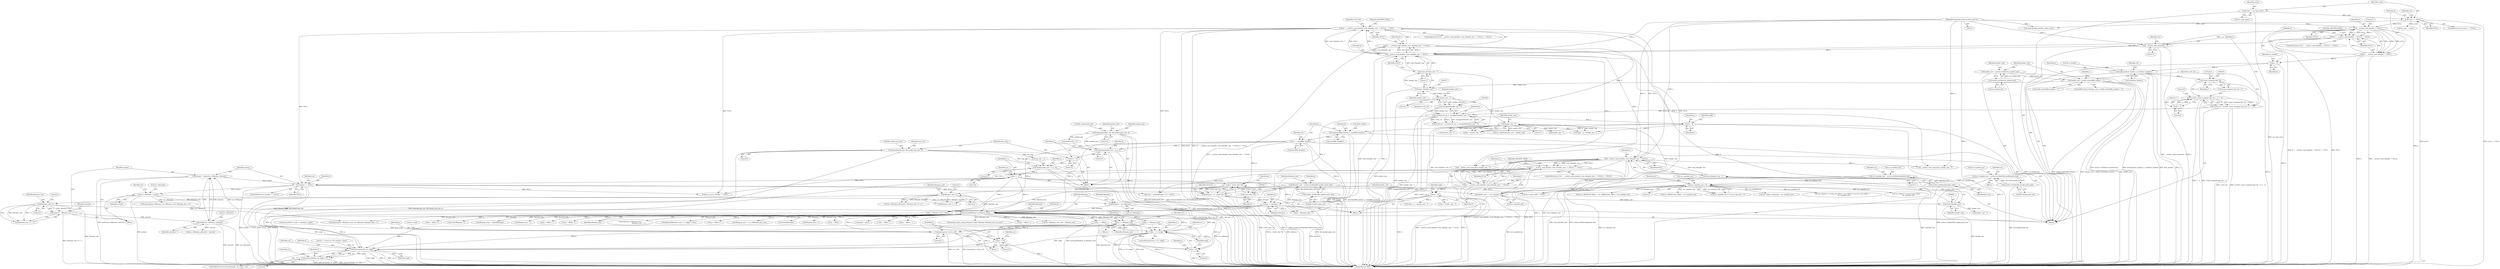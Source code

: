 digraph "0_libarchive_bfcfe6f04ed20db2504db8a254d1f40a1d84eb28_0@pointer" {
"1001075" [label="(Call,p += filename_size)"];
"1000700" [label="(Call,memcpy(filename, p, filename_size))"];
"1000695" [label="(Call,filename = rar->filename)"];
"1000685" [label="(Call,rar->filename = newptr)"];
"1000672" [label="(Call,newptr == NULL)"];
"1000664" [label="(Call,newptr = realloc(rar->filename, newsize))"];
"1000666" [label="(Call,realloc(rar->filename, newsize))"];
"1000657" [label="(Call,newsize = filename_size * 2 + 2)"];
"1000660" [label="(Call,filename_size * 2)"];
"1000650" [label="(Call,filename_size * 2)"];
"1000622" [label="(Call,filename_size = archive_le16dec(file_header.name_size))"];
"1000624" [label="(Call,archive_le16dec(file_header.name_size))"];
"1000366" [label="(Call,(h = __archive_read_ahead(a, (size_t)header_size - 7, NULL)) == NULL)"];
"1000367" [label="(Call,h = __archive_read_ahead(a, (size_t)header_size - 7, NULL))"];
"1000369" [label="(Call,__archive_read_ahead(a, (size_t)header_size - 7, NULL))"];
"1000253" [label="(Call,__archive_read_consume(a, 7))"];
"1000192" [label="(Call,__archive_read_ahead(a, 7, NULL))"];
"1000118" [label="(MethodParameterIn,struct archive_read *a)"];
"1000159" [label="(Call,sconv == NULL)"];
"1000153" [label="(Call,sconv = rar->opt_sconv)"];
"1000371" [label="(Call,(size_t)header_size - 7)"];
"1000372" [label="(Call,(size_t)header_size)"];
"1000223" [label="(Call,header_size < (int64_t)sizeof(file_header) + 7)"];
"1000216" [label="(Call,header_size = archive_le16dec(rar_header.size))"];
"1000218" [label="(Call,archive_le16dec(rar_header.size))"];
"1000189" [label="(Call,(h = __archive_read_ahead(a, 7, NULL)) == NULL)"];
"1000190" [label="(Call,h = __archive_read_ahead(a, 7, NULL))"];
"1000595" [label="(Call,(h = __archive_read_ahead(a, (size_t)header_size - 7, NULL)) == NULL)"];
"1000596" [label="(Call,h = __archive_read_ahead(a, (size_t)header_size - 7, NULL))"];
"1000598" [label="(Call,__archive_read_ahead(a, (size_t)header_size - 7, NULL))"];
"1000600" [label="(Call,(size_t)header_size - 7)"];
"1000601" [label="(Call,(size_t)header_size)"];
"1000589" [label="(Call,header_size += rar->packed_size)"];
"1000549" [label="(Call,rar->packed_size < 0)"];
"1000515" [label="(Call,rar->packed_size = archive_le64dec(&packed_size))"];
"1000519" [label="(Call,archive_le64dec(&packed_size))"];
"1000531" [label="(Call,rar->packed_size = archive_le32dec(file_header.pack_size))"];
"1000535" [label="(Call,archive_le32dec(file_header.pack_size))"];
"1000416" [label="(Call,header_size - 7)"];
"1000387" [label="(Call,header_size - 7)"];
"1000512" [label="(Call,p += 4)"];
"1000506" [label="(Call,memcpy(unp_size + 4, p, 4))"];
"1000500" [label="(Call,memcpy(unp_size, file_header.unp_size, 4))"];
"1000497" [label="(Call,p += 4)"];
"1000491" [label="(Call,memcpy(packed_size + 4, p, 4))"];
"1000485" [label="(Call,memcpy(packed_size, file_header.pack_size, 4))"];
"1000425" [label="(Call,p += sizeof(file_header))"];
"1000419" [label="(Call,memcpy(&file_header, p, sizeof(file_header)))"];
"1000409" [label="(Call,p = h)"];
"1000382" [label="(Call,crc32(crc32_val, h, (unsigned)(header_size - 7)))"];
"1000241" [label="(Call,crc32_val = crc32(0, (const unsigned char *)p + 2, 7 - 2))"];
"1000243" [label="(Call,crc32(0, (const unsigned char *)p + 2, 7 - 2))"];
"1000246" [label="(Call,(const unsigned char *)p)"];
"1000202" [label="(Call,memcpy(&rar_header, p, sizeof(rar_header)))"];
"1000199" [label="(Call,p = h)"];
"1000250" [label="(Call,7 - 2)"];
"1000385" [label="(Call,(unsigned)(header_size - 7))"];
"1000619" [label="(Call,p += distance)"];
"1000582" [label="(Call,distance = p - (const char *)h)"];
"1000584" [label="(Call,p - (const char *)h)"];
"1000586" [label="(Call,(const char *)h)"];
"1000609" [label="(Call,p = h)"];
"1001359" [label="(Call,p + 8 > endp)"];
"1001392" [label="(Call,read_exttime(p, rar, endp))"];
"1001391" [label="(Call,read_exttime(p, rar, endp) < 0)"];
"1001360" [label="(Call,p + 8)"];
"1001374" [label="(Call,memcpy(rar->salt, p, 8))"];
"1001380" [label="(Call,p += 8)"];
"1000519" [label="(Call,archive_le64dec(&packed_size))"];
"1000953" [label="(Call,rar->sconv_utf16be == NULL)"];
"1000666" [label="(Call,realloc(rar->filename, newsize))"];
"1000498" [label="(Identifier,p)"];
"1000195" [label="(Identifier,NULL)"];
"1000600" [label="(Call,(size_t)header_size - 7)"];
"1000204" [label="(Identifier,rar_header)"];
"1000622" [label="(Call,filename_size = archive_le16dec(file_header.name_size))"];
"1000414" [label="(Call,p + header_size - 7)"];
"1000431" [label="(Identifier,rar)"];
"1001379" [label="(Literal,8)"];
"1000706" [label="(Identifier,filename)"];
"1001381" [label="(Identifier,p)"];
"1000583" [label="(Identifier,distance)"];
"1001059" [label="(Block,)"];
"1000775" [label="(Call,p + offset++)"];
"1001090" [label="(Call,memcmp(rar->filename, rar->filename_save, filename_size + 1))"];
"1000225" [label="(Call,(int64_t)sizeof(file_header) + 7)"];
"1000382" [label="(Call,crc32(crc32_val, h, (unsigned)(header_size - 7)))"];
"1001103" [label="(Call,header_size - 7)"];
"1000649" [label="(Call,filename_size * 2 + 2)"];
"1000604" [label="(Literal,7)"];
"1001067" [label="(Call,strchr(filename, '\\'))"];
"1000717" [label="(Call,filename_size != strlen(filename))"];
"1001391" [label="(Call,read_exttime(p, rar, endp) < 0)"];
"1001408" [label="(Identifier,a)"];
"1000659" [label="(Call,filename_size * 2 + 2)"];
"1000653" [label="(Literal,2)"];
"1000251" [label="(Literal,7)"];
"1001266" [label="(Call,filename_size + 1)"];
"1000665" [label="(Identifier,newptr)"];
"1000196" [label="(Identifier,NULL)"];
"1000248" [label="(Identifier,p)"];
"1000585" [label="(Identifier,p)"];
"1000242" [label="(Identifier,crc32_val)"];
"1000194" [label="(Literal,7)"];
"1000219" [label="(Call,rar_header.size)"];
"1001055" [label="(Call,p += filename_size)"];
"1000198" [label="(Identifier,ARCHIVE_FATAL)"];
"1000580" [label="(Block,)"];
"1000423" [label="(Call,sizeof(file_header))"];
"1000624" [label="(Call,archive_le16dec(file_header.name_size))"];
"1000260" [label="(Identifier,rar)"];
"1000603" [label="(Identifier,header_size)"];
"1000524" [label="(Identifier,rar)"];
"1000419" [label="(Call,memcpy(&file_header, p, sizeof(file_header)))"];
"1000823" [label="(Call,p + offset++)"];
"1000417" [label="(Identifier,header_size)"];
"1000388" [label="(Identifier,header_size)"];
"1000835" [label="(Call,p + offset + 1)"];
"1000689" [label="(Identifier,newptr)"];
"1000490" [label="(Literal,4)"];
"1000253" [label="(Call,__archive_read_consume(a, 7))"];
"1000188" [label="(ControlStructure,if ((h = __archive_read_ahead(a, 7, NULL)) == NULL))"];
"1000485" [label="(Call,memcpy(packed_size, file_header.pack_size, 4))"];
"1001075" [label="(Call,p += filename_size)"];
"1001007" [label="(Call,p += offset)"];
"1000654" [label="(Block,)"];
"1000596" [label="(Call,h = __archive_read_ahead(a, (size_t)header_size - 7, NULL))"];
"1000384" [label="(Identifier,h)"];
"1001674" [label="(Call,archive_entry_copy_pathname_l(entry, filename, filename_size, fn_sconv))"];
"1000377" [label="(Identifier,NULL)"];
"1000749" [label="(Call,p + offset++)"];
"1000154" [label="(Identifier,sconv)"];
"1000224" [label="(Identifier,header_size)"];
"1000700" [label="(Call,memcpy(filename, p, filename_size))"];
"1000368" [label="(Identifier,h)"];
"1000692" [label="(Identifier,rar)"];
"1000387" [label="(Call,header_size - 7)"];
"1000549" [label="(Call,rar->packed_size < 0)"];
"1000427" [label="(Call,sizeof(file_header))"];
"1001360" [label="(Call,p + 8)"];
"1001279" [label="(Call,rar->filename_save_size = filename_size)"];
"1000367" [label="(Call,h = __archive_read_ahead(a, (size_t)header_size - 7, NULL))"];
"1000595" [label="(Call,(h = __archive_read_ahead(a, (size_t)header_size - 7, NULL)) == NULL)"];
"1000530" [label="(Block,)"];
"1000594" [label="(ControlStructure,if ((h = __archive_read_ahead(a, (size_t)header_size - 7, NULL)) == NULL))"];
"1000243" [label="(Call,crc32(0, (const unsigned char *)p + 2, 7 - 2))"];
"1001081" [label="(Identifier,rar)"];
"1000222" [label="(ControlStructure,if (header_size < (int64_t)sizeof(file_header) + 7))"];
"1000121" [label="(Block,)"];
"1000651" [label="(Identifier,filename_size)"];
"1000193" [label="(Identifier,a)"];
"1000492" [label="(Call,packed_size + 4)"];
"1000687" [label="(Identifier,rar)"];
"1000616" [label="(Call,header_size - 7)"];
"1001396" [label="(Literal,0)"];
"1000588" [label="(Identifier,h)"];
"1001401" [label="(Identifier,a)"];
"1001754" [label="(MethodReturn,RET)"];
"1000502" [label="(Call,file_header.unp_size)"];
"1001076" [label="(Identifier,p)"];
"1000520" [label="(Call,&packed_size)"];
"1000584" [label="(Call,p - (const char *)h)"];
"1000496" [label="(Literal,4)"];
"1000486" [label="(Identifier,packed_size)"];
"1000216" [label="(Call,header_size = archive_le16dec(rar_header.size))"];
"1000508" [label="(Identifier,unp_size)"];
"1000664" [label="(Call,newptr = realloc(rar->filename, newsize))"];
"1000516" [label="(Call,rar->packed_size)"];
"1000690" [label="(Call,rar->filename_allocated = newsize)"];
"1000372" [label="(Call,(size_t)header_size)"];
"1000510" [label="(Identifier,p)"];
"1001363" [label="(Identifier,endp)"];
"1001394" [label="(Identifier,rar)"];
"1001382" [label="(Literal,8)"];
"1001386" [label="(Identifier,rar)"];
"1000623" [label="(Identifier,filename_size)"];
"1000536" [label="(Call,file_header.pack_size)"];
"1001375" [label="(Call,rar->salt)"];
"1000512" [label="(Call,p += 4)"];
"1000805" [label="(Call,p + offset++)"];
"1000673" [label="(Identifier,newptr)"];
"1001393" [label="(Identifier,p)"];
"1000702" [label="(Identifier,p)"];
"1000375" [label="(Literal,7)"];
"1001368" [label="(Identifier,a)"];
"1001433" [label="(Call,rar->dbo[0].start_offset + rar->packed_size)"];
"1000532" [label="(Call,rar->packed_size)"];
"1000161" [label="(Identifier,NULL)"];
"1000304" [label="(Call,memset(&rar->salt, 0, sizeof(rar->salt)))"];
"1000619" [label="(Call,p += distance)"];
"1001376" [label="(Identifier,rar)"];
"1001064" [label="(Call,(strp = strchr(filename, '\\')) != NULL)"];
"1000548" [label="(Call,rar->packed_size < 0 || rar->unp_size < 0)"];
"1000652" [label="(Literal,2)"];
"1000531" [label="(Call,rar->packed_size = archive_le32dec(file_header.pack_size))"];
"1001362" [label="(Literal,8)"];
"1000606" [label="(Identifier,NULL)"];
"1000370" [label="(Identifier,a)"];
"1000514" [label="(Literal,4)"];
"1000620" [label="(Identifier,p)"];
"1000374" [label="(Identifier,header_size)"];
"1000155" [label="(Call,rar->opt_sconv)"];
"1000250" [label="(Call,7 - 2)"];
"1000203" [label="(Call,&rar_header)"];
"1001269" [label="(Call,memcpy(rar->filename_save, rar->filename, filename_size + 1))"];
"1000484" [label="(Block,)"];
"1000613" [label="(Identifier,endp)"];
"1000191" [label="(Identifier,h)"];
"1000861" [label="(Call,p + offset++)"];
"1001361" [label="(Identifier,p)"];
"1000612" [label="(Call,endp = p + header_size - 7)"];
"1000685" [label="(Call,rar->filename = newptr)"];
"1000695" [label="(Call,filename = rar->filename)"];
"1000192" [label="(Call,__archive_read_ahead(a, 7, NULL))"];
"1000608" [label="(Identifier,ARCHIVE_FATAL)"];
"1000511" [label="(Literal,4)"];
"1000614" [label="(Call,p + header_size - 7)"];
"1000383" [label="(Identifier,crc32_val)"];
"1000650" [label="(Call,filename_size * 2)"];
"1000513" [label="(Identifier,p)"];
"1000206" [label="(Call,sizeof(rar_header))"];
"1000597" [label="(Identifier,h)"];
"1001312" [label="(Call,rar->dbo[0].header_size = header_size)"];
"1001395" [label="(Identifier,endp)"];
"1000153" [label="(Call,sconv = rar->opt_sconv)"];
"1001013" [label="(Call,rar->sconv_utf8 == NULL)"];
"1001357" [label="(Block,)"];
"1000611" [label="(Identifier,h)"];
"1000663" [label="(Literal,2)"];
"1000703" [label="(Identifier,filename_size)"];
"1000701" [label="(Identifier,filename)"];
"1000661" [label="(Identifier,filename_size)"];
"1001262" [label="(Call,realloc(rar->filename_save,\n                                       filename_size + 1))"];
"1000667" [label="(Call,rar->filename)"];
"1000418" [label="(Literal,7)"];
"1000569" [label="(Call,rar->bytes_remaining = rar->packed_size)"];
"1000411" [label="(Identifier,h)"];
"1000158" [label="(ControlStructure,if (sconv == NULL))"];
"1001358" [label="(ControlStructure,if (p + 8 > endp))"];
"1001101" [label="(Call,__archive_read_consume(a, header_size - 7))"];
"1000218" [label="(Call,archive_le16dec(rar_header.size))"];
"1000914" [label="(Call,filename[filename_size++] = p[cp] + extra)"];
"1000380" [label="(Call,crc32_val = crc32(crc32_val, h, (unsigned)(header_size - 7)))"];
"1000672" [label="(Call,newptr == NULL)"];
"1000582" [label="(Call,distance = p - (const char *)h)"];
"1000365" [label="(ControlStructure,if ((h = __archive_read_ahead(a, (size_t)header_size - 7, NULL)) == NULL))"];
"1000245" [label="(Call,(const unsigned char *)p + 2)"];
"1001392" [label="(Call,read_exttime(p, rar, endp))"];
"1000645" [label="(Call,rar->filename_allocated < filename_size * 2 + 2)"];
"1000686" [label="(Call,rar->filename)"];
"1000629" [label="(Call,p + filename_size > endp)"];
"1000371" [label="(Call,(size_t)header_size - 7)"];
"1000235" [label="(Identifier,a)"];
"1000507" [label="(Call,unp_size + 4)"];
"1001409" [label="(Call,header_size - 7)"];
"1000118" [label="(MethodParameterIn,struct archive_read *a)"];
"1000420" [label="(Call,&file_header)"];
"1000873" [label="(Call,p + offset++)"];
"1000376" [label="(Identifier,NULL)"];
"1001374" [label="(Call,memcpy(rar->salt, p, 8))"];
"1000200" [label="(Identifier,p)"];
"1001216" [label="(Call,rar->dbo[rar->cursor].end_offset = rar->dbo[rar->cursor].start_offset +\n        rar->packed_size)"];
"1000662" [label="(Literal,2)"];
"1000630" [label="(Call,p + filename_size)"];
"1000369" [label="(Call,__archive_read_ahead(a, (size_t)header_size - 7, NULL))"];
"1000249" [label="(Literal,2)"];
"1000144" [label="(Call,rar = (struct rar *)(a->format->data))"];
"1000410" [label="(Identifier,p)"];
"1000244" [label="(Literal,0)"];
"1000426" [label="(Identifier,p)"];
"1001084" [label="(Call,filename_size == rar->filename_save_size)"];
"1001226" [label="(Call,rar->dbo[rar->cursor].start_offset +\n        rar->packed_size)"];
"1000487" [label="(Call,file_header.pack_size)"];
"1000166" [label="(Identifier,rar)"];
"1000500" [label="(Call,memcpy(unp_size, file_header.unp_size, 4))"];
"1000625" [label="(Call,file_header.name_size)"];
"1000601" [label="(Call,(size_t)header_size)"];
"1000631" [label="(Identifier,p)"];
"1000505" [label="(Literal,4)"];
"1000409" [label="(Call,p = h)"];
"1000389" [label="(Literal,7)"];
"1000246" [label="(Call,(const unsigned char *)p)"];
"1000190" [label="(Call,h = __archive_read_ahead(a, 7, NULL))"];
"1000416" [label="(Call,header_size - 7)"];
"1001425" [label="(Call,rar->dbo[0].end_offset = rar->dbo[0].start_offset + rar->packed_size)"];
"1001407" [label="(Call,__archive_read_consume(a, header_size - 7))"];
"1000379" [label="(Identifier,ARCHIVE_FATAL)"];
"1001378" [label="(Identifier,p)"];
"1000160" [label="(Identifier,sconv)"];
"1000425" [label="(Call,p += sizeof(file_header))"];
"1000241" [label="(Call,crc32_val = crc32(0, (const unsigned char *)p + 2, 7 - 2))"];
"1000223" [label="(Call,header_size < (int64_t)sizeof(file_header) + 7)"];
"1001077" [label="(Identifier,filename_size)"];
"1000719" [label="(Call,strlen(filename))"];
"1000381" [label="(Identifier,crc32_val)"];
"1000590" [label="(Identifier,header_size)"];
"1000413" [label="(Identifier,endp)"];
"1000674" [label="(Identifier,NULL)"];
"1000556" [label="(Identifier,rar)"];
"1000541" [label="(Identifier,rar)"];
"1000670" [label="(Identifier,newsize)"];
"1000517" [label="(Identifier,rar)"];
"1001276" [label="(Call,filename_size + 1)"];
"1000846" [label="(Call,p + offset)"];
"1000610" [label="(Identifier,p)"];
"1000495" [label="(Identifier,p)"];
"1000589" [label="(Call,header_size += rar->packed_size)"];
"1000255" [label="(Literal,7)"];
"1001359" [label="(Call,p + 8 > endp)"];
"1000671" [label="(ControlStructure,if (newptr == NULL))"];
"1000535" [label="(Call,archive_le32dec(file_header.pack_size))"];
"1000506" [label="(Call,memcpy(unp_size + 4, p, 4))"];
"1000201" [label="(Identifier,h)"];
"1000657" [label="(Call,newsize = filename_size * 2 + 2)"];
"1000553" [label="(Literal,0)"];
"1000412" [label="(Call,endp = p + header_size - 7)"];
"1000515" [label="(Call,rar->packed_size = archive_le64dec(&packed_size))"];
"1000202" [label="(Call,memcpy(&rar_header, p, sizeof(rar_header)))"];
"1000550" [label="(Call,rar->packed_size)"];
"1000919" [label="(Call,p[cp] + extra)"];
"1000598" [label="(Call,__archive_read_ahead(a, (size_t)header_size - 7, NULL))"];
"1000199" [label="(Call,p = h)"];
"1000491" [label="(Call,memcpy(packed_size + 4, p, 4))"];
"1000205" [label="(Identifier,p)"];
"1000605" [label="(Identifier,NULL)"];
"1000696" [label="(Identifier,filename)"];
"1000658" [label="(Identifier,newsize)"];
"1001380" [label="(Call,p += 8)"];
"1000609" [label="(Call,p = h)"];
"1000586" [label="(Call,(const char *)h)"];
"1000493" [label="(Identifier,packed_size)"];
"1001727" [label="(Call,read_symlink_stored(a, entry, sconv))"];
"1000660" [label="(Call,filename_size * 2)"];
"1000679" [label="(Identifier,a)"];
"1000210" [label="(Identifier,rar)"];
"1000599" [label="(Identifier,a)"];
"1000591" [label="(Call,rar->packed_size)"];
"1000501" [label="(Identifier,unp_size)"];
"1000497" [label="(Call,p += 4)"];
"1000159" [label="(Call,sconv == NULL)"];
"1000217" [label="(Identifier,header_size)"];
"1000252" [label="(Literal,2)"];
"1000366" [label="(Call,(h = __archive_read_ahead(a, (size_t)header_size - 7, NULL)) == NULL)"];
"1000254" [label="(Identifier,a)"];
"1001060" [label="(Call,fn_sconv = sconv)"];
"1000621" [label="(Identifier,distance)"];
"1000189" [label="(Call,(h = __archive_read_ahead(a, 7, NULL)) == NULL)"];
"1000385" [label="(Call,(unsigned)(header_size - 7))"];
"1000697" [label="(Call,rar->filename)"];
"1001390" [label="(ControlStructure,if (read_exttime(p, rar, endp) < 0))"];
"1000499" [label="(Literal,4)"];
"1000422" [label="(Identifier,p)"];
"1001075" -> "1001059"  [label="AST: "];
"1001075" -> "1001077"  [label="CFG: "];
"1001076" -> "1001075"  [label="AST: "];
"1001077" -> "1001075"  [label="AST: "];
"1001081" -> "1001075"  [label="CFG: "];
"1001075" -> "1001754"  [label="DDG: filename_size"];
"1001075" -> "1001754"  [label="DDG: p"];
"1000700" -> "1001075"  [label="DDG: filename_size"];
"1000700" -> "1001075"  [label="DDG: p"];
"1001075" -> "1001359"  [label="DDG: p"];
"1001075" -> "1001360"  [label="DDG: p"];
"1001075" -> "1001374"  [label="DDG: p"];
"1001075" -> "1001392"  [label="DDG: p"];
"1000700" -> "1000121"  [label="AST: "];
"1000700" -> "1000703"  [label="CFG: "];
"1000701" -> "1000700"  [label="AST: "];
"1000702" -> "1000700"  [label="AST: "];
"1000703" -> "1000700"  [label="AST: "];
"1000706" -> "1000700"  [label="CFG: "];
"1000700" -> "1001754"  [label="DDG: memcpy(filename, p, filename_size)"];
"1000700" -> "1001754"  [label="DDG: p"];
"1000695" -> "1000700"  [label="DDG: filename"];
"1000512" -> "1000700"  [label="DDG: p"];
"1000425" -> "1000700"  [label="DDG: p"];
"1000619" -> "1000700"  [label="DDG: p"];
"1000650" -> "1000700"  [label="DDG: filename_size"];
"1000660" -> "1000700"  [label="DDG: filename_size"];
"1000700" -> "1000717"  [label="DDG: filename_size"];
"1000700" -> "1000719"  [label="DDG: filename"];
"1000700" -> "1000749"  [label="DDG: p"];
"1000700" -> "1000775"  [label="DDG: p"];
"1000700" -> "1000805"  [label="DDG: p"];
"1000700" -> "1000823"  [label="DDG: p"];
"1000700" -> "1000835"  [label="DDG: p"];
"1000700" -> "1000846"  [label="DDG: p"];
"1000700" -> "1000861"  [label="DDG: p"];
"1000700" -> "1000873"  [label="DDG: p"];
"1000700" -> "1000914"  [label="DDG: p"];
"1000700" -> "1000919"  [label="DDG: p"];
"1000700" -> "1001007"  [label="DDG: p"];
"1000700" -> "1001055"  [label="DDG: p"];
"1000700" -> "1001067"  [label="DDG: filename"];
"1000700" -> "1001084"  [label="DDG: filename_size"];
"1000700" -> "1001262"  [label="DDG: filename_size"];
"1000700" -> "1001266"  [label="DDG: filename_size"];
"1000700" -> "1001269"  [label="DDG: filename_size"];
"1000700" -> "1001276"  [label="DDG: filename_size"];
"1000700" -> "1001279"  [label="DDG: filename_size"];
"1000700" -> "1001359"  [label="DDG: p"];
"1000700" -> "1001360"  [label="DDG: p"];
"1000700" -> "1001374"  [label="DDG: p"];
"1000700" -> "1001380"  [label="DDG: p"];
"1000700" -> "1001392"  [label="DDG: p"];
"1000700" -> "1001674"  [label="DDG: filename_size"];
"1000695" -> "1000121"  [label="AST: "];
"1000695" -> "1000697"  [label="CFG: "];
"1000696" -> "1000695"  [label="AST: "];
"1000697" -> "1000695"  [label="AST: "];
"1000701" -> "1000695"  [label="CFG: "];
"1000695" -> "1001754"  [label="DDG: rar->filename"];
"1000685" -> "1000695"  [label="DDG: rar->filename"];
"1000685" -> "1000654"  [label="AST: "];
"1000685" -> "1000689"  [label="CFG: "];
"1000686" -> "1000685"  [label="AST: "];
"1000689" -> "1000685"  [label="AST: "];
"1000692" -> "1000685"  [label="CFG: "];
"1000685" -> "1001754"  [label="DDG: newptr"];
"1000672" -> "1000685"  [label="DDG: newptr"];
"1000685" -> "1001090"  [label="DDG: rar->filename"];
"1000685" -> "1001269"  [label="DDG: rar->filename"];
"1000672" -> "1000671"  [label="AST: "];
"1000672" -> "1000674"  [label="CFG: "];
"1000673" -> "1000672"  [label="AST: "];
"1000674" -> "1000672"  [label="AST: "];
"1000679" -> "1000672"  [label="CFG: "];
"1000687" -> "1000672"  [label="CFG: "];
"1000672" -> "1001754"  [label="DDG: newptr == NULL"];
"1000672" -> "1001754"  [label="DDG: NULL"];
"1000672" -> "1001754"  [label="DDG: newptr"];
"1000664" -> "1000672"  [label="DDG: newptr"];
"1000366" -> "1000672"  [label="DDG: NULL"];
"1000595" -> "1000672"  [label="DDG: NULL"];
"1000672" -> "1000953"  [label="DDG: NULL"];
"1000672" -> "1001013"  [label="DDG: NULL"];
"1000672" -> "1001064"  [label="DDG: NULL"];
"1000664" -> "1000654"  [label="AST: "];
"1000664" -> "1000666"  [label="CFG: "];
"1000665" -> "1000664"  [label="AST: "];
"1000666" -> "1000664"  [label="AST: "];
"1000673" -> "1000664"  [label="CFG: "];
"1000664" -> "1001754"  [label="DDG: realloc(rar->filename, newsize)"];
"1000666" -> "1000664"  [label="DDG: rar->filename"];
"1000666" -> "1000664"  [label="DDG: newsize"];
"1000666" -> "1000670"  [label="CFG: "];
"1000667" -> "1000666"  [label="AST: "];
"1000670" -> "1000666"  [label="AST: "];
"1000666" -> "1001754"  [label="DDG: newsize"];
"1000666" -> "1001754"  [label="DDG: rar->filename"];
"1000657" -> "1000666"  [label="DDG: newsize"];
"1000666" -> "1000690"  [label="DDG: newsize"];
"1000657" -> "1000654"  [label="AST: "];
"1000657" -> "1000659"  [label="CFG: "];
"1000658" -> "1000657"  [label="AST: "];
"1000659" -> "1000657"  [label="AST: "];
"1000665" -> "1000657"  [label="CFG: "];
"1000657" -> "1001754"  [label="DDG: filename_size * 2 + 2"];
"1000660" -> "1000657"  [label="DDG: filename_size"];
"1000660" -> "1000657"  [label="DDG: 2"];
"1000660" -> "1000659"  [label="AST: "];
"1000660" -> "1000662"  [label="CFG: "];
"1000661" -> "1000660"  [label="AST: "];
"1000662" -> "1000660"  [label="AST: "];
"1000663" -> "1000660"  [label="CFG: "];
"1000660" -> "1001754"  [label="DDG: filename_size"];
"1000660" -> "1000659"  [label="DDG: filename_size"];
"1000660" -> "1000659"  [label="DDG: 2"];
"1000650" -> "1000660"  [label="DDG: filename_size"];
"1000650" -> "1000649"  [label="AST: "];
"1000650" -> "1000652"  [label="CFG: "];
"1000651" -> "1000650"  [label="AST: "];
"1000652" -> "1000650"  [label="AST: "];
"1000653" -> "1000650"  [label="CFG: "];
"1000650" -> "1000645"  [label="DDG: filename_size"];
"1000650" -> "1000645"  [label="DDG: 2"];
"1000650" -> "1000649"  [label="DDG: filename_size"];
"1000650" -> "1000649"  [label="DDG: 2"];
"1000622" -> "1000650"  [label="DDG: filename_size"];
"1000622" -> "1000121"  [label="AST: "];
"1000622" -> "1000624"  [label="CFG: "];
"1000623" -> "1000622"  [label="AST: "];
"1000624" -> "1000622"  [label="AST: "];
"1000631" -> "1000622"  [label="CFG: "];
"1000622" -> "1001754"  [label="DDG: archive_le16dec(file_header.name_size)"];
"1000624" -> "1000622"  [label="DDG: file_header.name_size"];
"1000622" -> "1000629"  [label="DDG: filename_size"];
"1000622" -> "1000630"  [label="DDG: filename_size"];
"1000624" -> "1000625"  [label="CFG: "];
"1000625" -> "1000624"  [label="AST: "];
"1000624" -> "1001754"  [label="DDG: file_header.name_size"];
"1000366" -> "1000365"  [label="AST: "];
"1000366" -> "1000377"  [label="CFG: "];
"1000367" -> "1000366"  [label="AST: "];
"1000377" -> "1000366"  [label="AST: "];
"1000379" -> "1000366"  [label="CFG: "];
"1000381" -> "1000366"  [label="CFG: "];
"1000366" -> "1001754"  [label="DDG: NULL"];
"1000366" -> "1001754"  [label="DDG: (h = __archive_read_ahead(a, (size_t)header_size - 7, NULL)) == NULL"];
"1000367" -> "1000366"  [label="DDG: h"];
"1000369" -> "1000366"  [label="DDG: a"];
"1000369" -> "1000366"  [label="DDG: (size_t)header_size - 7"];
"1000369" -> "1000366"  [label="DDG: NULL"];
"1000366" -> "1000598"  [label="DDG: NULL"];
"1000366" -> "1000953"  [label="DDG: NULL"];
"1000366" -> "1001013"  [label="DDG: NULL"];
"1000366" -> "1001064"  [label="DDG: NULL"];
"1000367" -> "1000369"  [label="CFG: "];
"1000368" -> "1000367"  [label="AST: "];
"1000369" -> "1000367"  [label="AST: "];
"1000377" -> "1000367"  [label="CFG: "];
"1000367" -> "1001754"  [label="DDG: __archive_read_ahead(a, (size_t)header_size - 7, NULL)"];
"1000367" -> "1001754"  [label="DDG: h"];
"1000369" -> "1000367"  [label="DDG: a"];
"1000369" -> "1000367"  [label="DDG: (size_t)header_size - 7"];
"1000369" -> "1000367"  [label="DDG: NULL"];
"1000367" -> "1000382"  [label="DDG: h"];
"1000369" -> "1000376"  [label="CFG: "];
"1000370" -> "1000369"  [label="AST: "];
"1000371" -> "1000369"  [label="AST: "];
"1000376" -> "1000369"  [label="AST: "];
"1000369" -> "1001754"  [label="DDG: a"];
"1000369" -> "1001754"  [label="DDG: (size_t)header_size - 7"];
"1000253" -> "1000369"  [label="DDG: a"];
"1000118" -> "1000369"  [label="DDG: a"];
"1000371" -> "1000369"  [label="DDG: (size_t)header_size"];
"1000371" -> "1000369"  [label="DDG: 7"];
"1000189" -> "1000369"  [label="DDG: NULL"];
"1000369" -> "1000598"  [label="DDG: a"];
"1000369" -> "1001101"  [label="DDG: a"];
"1000369" -> "1001407"  [label="DDG: a"];
"1000253" -> "1000121"  [label="AST: "];
"1000253" -> "1000255"  [label="CFG: "];
"1000254" -> "1000253"  [label="AST: "];
"1000255" -> "1000253"  [label="AST: "];
"1000260" -> "1000253"  [label="CFG: "];
"1000253" -> "1001754"  [label="DDG: __archive_read_consume(a, 7)"];
"1000253" -> "1001754"  [label="DDG: a"];
"1000192" -> "1000253"  [label="DDG: a"];
"1000118" -> "1000253"  [label="DDG: a"];
"1000192" -> "1000190"  [label="AST: "];
"1000192" -> "1000195"  [label="CFG: "];
"1000193" -> "1000192"  [label="AST: "];
"1000194" -> "1000192"  [label="AST: "];
"1000195" -> "1000192"  [label="AST: "];
"1000190" -> "1000192"  [label="CFG: "];
"1000192" -> "1001754"  [label="DDG: a"];
"1000192" -> "1000189"  [label="DDG: a"];
"1000192" -> "1000189"  [label="DDG: 7"];
"1000192" -> "1000189"  [label="DDG: NULL"];
"1000192" -> "1000190"  [label="DDG: a"];
"1000192" -> "1000190"  [label="DDG: 7"];
"1000192" -> "1000190"  [label="DDG: NULL"];
"1000118" -> "1000192"  [label="DDG: a"];
"1000159" -> "1000192"  [label="DDG: NULL"];
"1000118" -> "1000117"  [label="AST: "];
"1000118" -> "1001754"  [label="DDG: a"];
"1000118" -> "1000598"  [label="DDG: a"];
"1000118" -> "1001101"  [label="DDG: a"];
"1000118" -> "1001407"  [label="DDG: a"];
"1000118" -> "1001727"  [label="DDG: a"];
"1000159" -> "1000158"  [label="AST: "];
"1000159" -> "1000161"  [label="CFG: "];
"1000160" -> "1000159"  [label="AST: "];
"1000161" -> "1000159"  [label="AST: "];
"1000166" -> "1000159"  [label="CFG: "];
"1000191" -> "1000159"  [label="CFG: "];
"1000159" -> "1001754"  [label="DDG: sconv == NULL"];
"1000159" -> "1001754"  [label="DDG: sconv"];
"1000153" -> "1000159"  [label="DDG: sconv"];
"1000159" -> "1001060"  [label="DDG: sconv"];
"1000159" -> "1001727"  [label="DDG: sconv"];
"1000153" -> "1000121"  [label="AST: "];
"1000153" -> "1000155"  [label="CFG: "];
"1000154" -> "1000153"  [label="AST: "];
"1000155" -> "1000153"  [label="AST: "];
"1000160" -> "1000153"  [label="CFG: "];
"1000153" -> "1001754"  [label="DDG: rar->opt_sconv"];
"1000371" -> "1000375"  [label="CFG: "];
"1000372" -> "1000371"  [label="AST: "];
"1000375" -> "1000371"  [label="AST: "];
"1000376" -> "1000371"  [label="CFG: "];
"1000371" -> "1001754"  [label="DDG: (size_t)header_size"];
"1000372" -> "1000371"  [label="DDG: header_size"];
"1000372" -> "1000374"  [label="CFG: "];
"1000373" -> "1000372"  [label="AST: "];
"1000374" -> "1000372"  [label="AST: "];
"1000375" -> "1000372"  [label="CFG: "];
"1000372" -> "1001754"  [label="DDG: header_size"];
"1000223" -> "1000372"  [label="DDG: header_size"];
"1000372" -> "1000387"  [label="DDG: header_size"];
"1000223" -> "1000222"  [label="AST: "];
"1000223" -> "1000225"  [label="CFG: "];
"1000224" -> "1000223"  [label="AST: "];
"1000225" -> "1000223"  [label="AST: "];
"1000235" -> "1000223"  [label="CFG: "];
"1000242" -> "1000223"  [label="CFG: "];
"1000223" -> "1001754"  [label="DDG: (int64_t)sizeof(file_header) + 7"];
"1000223" -> "1001754"  [label="DDG: header_size < (int64_t)sizeof(file_header) + 7"];
"1000223" -> "1001754"  [label="DDG: header_size"];
"1000216" -> "1000223"  [label="DDG: header_size"];
"1000216" -> "1000121"  [label="AST: "];
"1000216" -> "1000218"  [label="CFG: "];
"1000217" -> "1000216"  [label="AST: "];
"1000218" -> "1000216"  [label="AST: "];
"1000224" -> "1000216"  [label="CFG: "];
"1000216" -> "1001754"  [label="DDG: archive_le16dec(rar_header.size)"];
"1000218" -> "1000216"  [label="DDG: rar_header.size"];
"1000218" -> "1000219"  [label="CFG: "];
"1000219" -> "1000218"  [label="AST: "];
"1000218" -> "1001754"  [label="DDG: rar_header.size"];
"1000189" -> "1000188"  [label="AST: "];
"1000189" -> "1000196"  [label="CFG: "];
"1000190" -> "1000189"  [label="AST: "];
"1000196" -> "1000189"  [label="AST: "];
"1000198" -> "1000189"  [label="CFG: "];
"1000200" -> "1000189"  [label="CFG: "];
"1000189" -> "1001754"  [label="DDG: (h = __archive_read_ahead(a, 7, NULL)) == NULL"];
"1000189" -> "1001754"  [label="DDG: NULL"];
"1000190" -> "1000189"  [label="DDG: h"];
"1000191" -> "1000190"  [label="AST: "];
"1000196" -> "1000190"  [label="CFG: "];
"1000190" -> "1001754"  [label="DDG: h"];
"1000190" -> "1001754"  [label="DDG: __archive_read_ahead(a, 7, NULL)"];
"1000190" -> "1000199"  [label="DDG: h"];
"1000595" -> "1000594"  [label="AST: "];
"1000595" -> "1000606"  [label="CFG: "];
"1000596" -> "1000595"  [label="AST: "];
"1000606" -> "1000595"  [label="AST: "];
"1000608" -> "1000595"  [label="CFG: "];
"1000610" -> "1000595"  [label="CFG: "];
"1000595" -> "1001754"  [label="DDG: (h = __archive_read_ahead(a, (size_t)header_size - 7, NULL)) == NULL"];
"1000595" -> "1001754"  [label="DDG: NULL"];
"1000596" -> "1000595"  [label="DDG: h"];
"1000598" -> "1000595"  [label="DDG: a"];
"1000598" -> "1000595"  [label="DDG: (size_t)header_size - 7"];
"1000598" -> "1000595"  [label="DDG: NULL"];
"1000595" -> "1000953"  [label="DDG: NULL"];
"1000595" -> "1001013"  [label="DDG: NULL"];
"1000595" -> "1001064"  [label="DDG: NULL"];
"1000596" -> "1000598"  [label="CFG: "];
"1000597" -> "1000596"  [label="AST: "];
"1000598" -> "1000596"  [label="AST: "];
"1000606" -> "1000596"  [label="CFG: "];
"1000596" -> "1001754"  [label="DDG: __archive_read_ahead(a, (size_t)header_size - 7, NULL)"];
"1000596" -> "1001754"  [label="DDG: h"];
"1000598" -> "1000596"  [label="DDG: a"];
"1000598" -> "1000596"  [label="DDG: (size_t)header_size - 7"];
"1000598" -> "1000596"  [label="DDG: NULL"];
"1000596" -> "1000609"  [label="DDG: h"];
"1000598" -> "1000605"  [label="CFG: "];
"1000599" -> "1000598"  [label="AST: "];
"1000600" -> "1000598"  [label="AST: "];
"1000605" -> "1000598"  [label="AST: "];
"1000598" -> "1001754"  [label="DDG: a"];
"1000598" -> "1001754"  [label="DDG: (size_t)header_size - 7"];
"1000600" -> "1000598"  [label="DDG: (size_t)header_size"];
"1000600" -> "1000598"  [label="DDG: 7"];
"1000598" -> "1001101"  [label="DDG: a"];
"1000598" -> "1001407"  [label="DDG: a"];
"1000600" -> "1000604"  [label="CFG: "];
"1000601" -> "1000600"  [label="AST: "];
"1000604" -> "1000600"  [label="AST: "];
"1000605" -> "1000600"  [label="CFG: "];
"1000600" -> "1001754"  [label="DDG: (size_t)header_size"];
"1000601" -> "1000600"  [label="DDG: header_size"];
"1000601" -> "1000603"  [label="CFG: "];
"1000602" -> "1000601"  [label="AST: "];
"1000603" -> "1000601"  [label="AST: "];
"1000604" -> "1000601"  [label="CFG: "];
"1000601" -> "1001754"  [label="DDG: header_size"];
"1000589" -> "1000601"  [label="DDG: header_size"];
"1000601" -> "1000616"  [label="DDG: header_size"];
"1000589" -> "1000580"  [label="AST: "];
"1000589" -> "1000591"  [label="CFG: "];
"1000590" -> "1000589"  [label="AST: "];
"1000591" -> "1000589"  [label="AST: "];
"1000597" -> "1000589"  [label="CFG: "];
"1000589" -> "1001754"  [label="DDG: rar->packed_size"];
"1000549" -> "1000589"  [label="DDG: rar->packed_size"];
"1000416" -> "1000589"  [label="DDG: header_size"];
"1000549" -> "1000548"  [label="AST: "];
"1000549" -> "1000553"  [label="CFG: "];
"1000550" -> "1000549"  [label="AST: "];
"1000553" -> "1000549"  [label="AST: "];
"1000556" -> "1000549"  [label="CFG: "];
"1000548" -> "1000549"  [label="CFG: "];
"1000549" -> "1001754"  [label="DDG: rar->packed_size"];
"1000549" -> "1000548"  [label="DDG: rar->packed_size"];
"1000549" -> "1000548"  [label="DDG: 0"];
"1000515" -> "1000549"  [label="DDG: rar->packed_size"];
"1000531" -> "1000549"  [label="DDG: rar->packed_size"];
"1000549" -> "1000569"  [label="DDG: rar->packed_size"];
"1000549" -> "1001216"  [label="DDG: rar->packed_size"];
"1000549" -> "1001226"  [label="DDG: rar->packed_size"];
"1000549" -> "1001425"  [label="DDG: rar->packed_size"];
"1000549" -> "1001433"  [label="DDG: rar->packed_size"];
"1000515" -> "1000484"  [label="AST: "];
"1000515" -> "1000519"  [label="CFG: "];
"1000516" -> "1000515"  [label="AST: "];
"1000519" -> "1000515"  [label="AST: "];
"1000524" -> "1000515"  [label="CFG: "];
"1000515" -> "1001754"  [label="DDG: archive_le64dec(&packed_size)"];
"1000519" -> "1000515"  [label="DDG: &packed_size"];
"1000519" -> "1000520"  [label="CFG: "];
"1000520" -> "1000519"  [label="AST: "];
"1000519" -> "1001754"  [label="DDG: &packed_size"];
"1000531" -> "1000530"  [label="AST: "];
"1000531" -> "1000535"  [label="CFG: "];
"1000532" -> "1000531"  [label="AST: "];
"1000535" -> "1000531"  [label="AST: "];
"1000541" -> "1000531"  [label="CFG: "];
"1000531" -> "1001754"  [label="DDG: archive_le32dec(file_header.pack_size)"];
"1000535" -> "1000531"  [label="DDG: file_header.pack_size"];
"1000535" -> "1000536"  [label="CFG: "];
"1000536" -> "1000535"  [label="AST: "];
"1000535" -> "1001754"  [label="DDG: file_header.pack_size"];
"1000416" -> "1000414"  [label="AST: "];
"1000416" -> "1000418"  [label="CFG: "];
"1000417" -> "1000416"  [label="AST: "];
"1000418" -> "1000416"  [label="AST: "];
"1000414" -> "1000416"  [label="CFG: "];
"1000416" -> "1001754"  [label="DDG: header_size"];
"1000416" -> "1000412"  [label="DDG: header_size"];
"1000416" -> "1000412"  [label="DDG: 7"];
"1000416" -> "1000414"  [label="DDG: header_size"];
"1000416" -> "1000414"  [label="DDG: 7"];
"1000387" -> "1000416"  [label="DDG: header_size"];
"1000416" -> "1001103"  [label="DDG: header_size"];
"1000416" -> "1001312"  [label="DDG: header_size"];
"1000416" -> "1001409"  [label="DDG: header_size"];
"1000387" -> "1000385"  [label="AST: "];
"1000387" -> "1000389"  [label="CFG: "];
"1000388" -> "1000387"  [label="AST: "];
"1000389" -> "1000387"  [label="AST: "];
"1000385" -> "1000387"  [label="CFG: "];
"1000387" -> "1001754"  [label="DDG: header_size"];
"1000387" -> "1000385"  [label="DDG: header_size"];
"1000387" -> "1000385"  [label="DDG: 7"];
"1000512" -> "1000484"  [label="AST: "];
"1000512" -> "1000514"  [label="CFG: "];
"1000513" -> "1000512"  [label="AST: "];
"1000514" -> "1000512"  [label="AST: "];
"1000517" -> "1000512"  [label="CFG: "];
"1000512" -> "1001754"  [label="DDG: p"];
"1000506" -> "1000512"  [label="DDG: p"];
"1000512" -> "1000584"  [label="DDG: p"];
"1000512" -> "1000629"  [label="DDG: p"];
"1000512" -> "1000630"  [label="DDG: p"];
"1000506" -> "1000484"  [label="AST: "];
"1000506" -> "1000511"  [label="CFG: "];
"1000507" -> "1000506"  [label="AST: "];
"1000510" -> "1000506"  [label="AST: "];
"1000511" -> "1000506"  [label="AST: "];
"1000513" -> "1000506"  [label="CFG: "];
"1000506" -> "1001754"  [label="DDG: memcpy(unp_size + 4, p, 4)"];
"1000506" -> "1001754"  [label="DDG: unp_size + 4"];
"1000500" -> "1000506"  [label="DDG: unp_size"];
"1000497" -> "1000506"  [label="DDG: p"];
"1000500" -> "1000484"  [label="AST: "];
"1000500" -> "1000505"  [label="CFG: "];
"1000501" -> "1000500"  [label="AST: "];
"1000502" -> "1000500"  [label="AST: "];
"1000505" -> "1000500"  [label="AST: "];
"1000508" -> "1000500"  [label="CFG: "];
"1000500" -> "1001754"  [label="DDG: file_header.unp_size"];
"1000500" -> "1001754"  [label="DDG: memcpy(unp_size, file_header.unp_size, 4)"];
"1000500" -> "1000507"  [label="DDG: unp_size"];
"1000497" -> "1000484"  [label="AST: "];
"1000497" -> "1000499"  [label="CFG: "];
"1000498" -> "1000497"  [label="AST: "];
"1000499" -> "1000497"  [label="AST: "];
"1000501" -> "1000497"  [label="CFG: "];
"1000491" -> "1000497"  [label="DDG: p"];
"1000491" -> "1000484"  [label="AST: "];
"1000491" -> "1000496"  [label="CFG: "];
"1000492" -> "1000491"  [label="AST: "];
"1000495" -> "1000491"  [label="AST: "];
"1000496" -> "1000491"  [label="AST: "];
"1000498" -> "1000491"  [label="CFG: "];
"1000491" -> "1001754"  [label="DDG: memcpy(packed_size + 4, p, 4)"];
"1000491" -> "1001754"  [label="DDG: packed_size + 4"];
"1000485" -> "1000491"  [label="DDG: packed_size"];
"1000425" -> "1000491"  [label="DDG: p"];
"1000485" -> "1000484"  [label="AST: "];
"1000485" -> "1000490"  [label="CFG: "];
"1000486" -> "1000485"  [label="AST: "];
"1000487" -> "1000485"  [label="AST: "];
"1000490" -> "1000485"  [label="AST: "];
"1000493" -> "1000485"  [label="CFG: "];
"1000485" -> "1001754"  [label="DDG: file_header.pack_size"];
"1000485" -> "1001754"  [label="DDG: memcpy(packed_size, file_header.pack_size, 4)"];
"1000485" -> "1000492"  [label="DDG: packed_size"];
"1000425" -> "1000121"  [label="AST: "];
"1000425" -> "1000427"  [label="CFG: "];
"1000426" -> "1000425"  [label="AST: "];
"1000427" -> "1000425"  [label="AST: "];
"1000431" -> "1000425"  [label="CFG: "];
"1000425" -> "1001754"  [label="DDG: p"];
"1000419" -> "1000425"  [label="DDG: p"];
"1000425" -> "1000584"  [label="DDG: p"];
"1000425" -> "1000629"  [label="DDG: p"];
"1000425" -> "1000630"  [label="DDG: p"];
"1000419" -> "1000121"  [label="AST: "];
"1000419" -> "1000423"  [label="CFG: "];
"1000420" -> "1000419"  [label="AST: "];
"1000422" -> "1000419"  [label="AST: "];
"1000423" -> "1000419"  [label="AST: "];
"1000426" -> "1000419"  [label="CFG: "];
"1000419" -> "1001754"  [label="DDG: &file_header"];
"1000419" -> "1001754"  [label="DDG: memcpy(&file_header, p, sizeof(file_header))"];
"1000409" -> "1000419"  [label="DDG: p"];
"1000409" -> "1000121"  [label="AST: "];
"1000409" -> "1000411"  [label="CFG: "];
"1000410" -> "1000409"  [label="AST: "];
"1000411" -> "1000409"  [label="AST: "];
"1000413" -> "1000409"  [label="CFG: "];
"1000409" -> "1001754"  [label="DDG: h"];
"1000382" -> "1000409"  [label="DDG: h"];
"1000409" -> "1000412"  [label="DDG: p"];
"1000409" -> "1000414"  [label="DDG: p"];
"1000382" -> "1000380"  [label="AST: "];
"1000382" -> "1000385"  [label="CFG: "];
"1000383" -> "1000382"  [label="AST: "];
"1000384" -> "1000382"  [label="AST: "];
"1000385" -> "1000382"  [label="AST: "];
"1000380" -> "1000382"  [label="CFG: "];
"1000382" -> "1001754"  [label="DDG: h"];
"1000382" -> "1001754"  [label="DDG: (unsigned)(header_size - 7)"];
"1000382" -> "1000380"  [label="DDG: crc32_val"];
"1000382" -> "1000380"  [label="DDG: h"];
"1000382" -> "1000380"  [label="DDG: (unsigned)(header_size - 7)"];
"1000241" -> "1000382"  [label="DDG: crc32_val"];
"1000385" -> "1000382"  [label="DDG: header_size - 7"];
"1000382" -> "1000586"  [label="DDG: h"];
"1000241" -> "1000121"  [label="AST: "];
"1000241" -> "1000243"  [label="CFG: "];
"1000242" -> "1000241"  [label="AST: "];
"1000243" -> "1000241"  [label="AST: "];
"1000254" -> "1000241"  [label="CFG: "];
"1000241" -> "1001754"  [label="DDG: crc32_val"];
"1000241" -> "1001754"  [label="DDG: crc32(0, (const unsigned char *)p + 2, 7 - 2)"];
"1000243" -> "1000241"  [label="DDG: 0"];
"1000243" -> "1000241"  [label="DDG: (const unsigned char *)p + 2"];
"1000243" -> "1000241"  [label="DDG: 7 - 2"];
"1000243" -> "1000250"  [label="CFG: "];
"1000244" -> "1000243"  [label="AST: "];
"1000245" -> "1000243"  [label="AST: "];
"1000250" -> "1000243"  [label="AST: "];
"1000243" -> "1001754"  [label="DDG: 7 - 2"];
"1000243" -> "1001754"  [label="DDG: (const unsigned char *)p + 2"];
"1000246" -> "1000243"  [label="DDG: p"];
"1000250" -> "1000243"  [label="DDG: 7"];
"1000250" -> "1000243"  [label="DDG: 2"];
"1000246" -> "1000245"  [label="AST: "];
"1000246" -> "1000248"  [label="CFG: "];
"1000247" -> "1000246"  [label="AST: "];
"1000248" -> "1000246"  [label="AST: "];
"1000249" -> "1000246"  [label="CFG: "];
"1000246" -> "1001754"  [label="DDG: p"];
"1000246" -> "1000245"  [label="DDG: p"];
"1000202" -> "1000246"  [label="DDG: p"];
"1000202" -> "1000121"  [label="AST: "];
"1000202" -> "1000206"  [label="CFG: "];
"1000203" -> "1000202"  [label="AST: "];
"1000205" -> "1000202"  [label="AST: "];
"1000206" -> "1000202"  [label="AST: "];
"1000210" -> "1000202"  [label="CFG: "];
"1000202" -> "1001754"  [label="DDG: &rar_header"];
"1000202" -> "1001754"  [label="DDG: p"];
"1000202" -> "1001754"  [label="DDG: memcpy(&rar_header, p, sizeof(rar_header))"];
"1000199" -> "1000202"  [label="DDG: p"];
"1000199" -> "1000121"  [label="AST: "];
"1000199" -> "1000201"  [label="CFG: "];
"1000200" -> "1000199"  [label="AST: "];
"1000201" -> "1000199"  [label="AST: "];
"1000204" -> "1000199"  [label="CFG: "];
"1000199" -> "1001754"  [label="DDG: h"];
"1000250" -> "1000252"  [label="CFG: "];
"1000251" -> "1000250"  [label="AST: "];
"1000252" -> "1000250"  [label="AST: "];
"1000386" -> "1000385"  [label="AST: "];
"1000385" -> "1001754"  [label="DDG: header_size - 7"];
"1000619" -> "1000580"  [label="AST: "];
"1000619" -> "1000621"  [label="CFG: "];
"1000620" -> "1000619"  [label="AST: "];
"1000621" -> "1000619"  [label="AST: "];
"1000623" -> "1000619"  [label="CFG: "];
"1000619" -> "1001754"  [label="DDG: distance"];
"1000582" -> "1000619"  [label="DDG: distance"];
"1000609" -> "1000619"  [label="DDG: p"];
"1000619" -> "1000629"  [label="DDG: p"];
"1000619" -> "1000630"  [label="DDG: p"];
"1000582" -> "1000580"  [label="AST: "];
"1000582" -> "1000584"  [label="CFG: "];
"1000583" -> "1000582"  [label="AST: "];
"1000584" -> "1000582"  [label="AST: "];
"1000590" -> "1000582"  [label="CFG: "];
"1000582" -> "1001754"  [label="DDG: distance"];
"1000582" -> "1001754"  [label="DDG: p - (const char *)h"];
"1000584" -> "1000582"  [label="DDG: p"];
"1000584" -> "1000582"  [label="DDG: (const char *)h"];
"1000584" -> "1000586"  [label="CFG: "];
"1000585" -> "1000584"  [label="AST: "];
"1000586" -> "1000584"  [label="AST: "];
"1000584" -> "1001754"  [label="DDG: (const char *)h"];
"1000584" -> "1001754"  [label="DDG: p"];
"1000586" -> "1000584"  [label="DDG: h"];
"1000586" -> "1000588"  [label="CFG: "];
"1000587" -> "1000586"  [label="AST: "];
"1000588" -> "1000586"  [label="AST: "];
"1000609" -> "1000580"  [label="AST: "];
"1000609" -> "1000611"  [label="CFG: "];
"1000610" -> "1000609"  [label="AST: "];
"1000611" -> "1000609"  [label="AST: "];
"1000613" -> "1000609"  [label="CFG: "];
"1000609" -> "1001754"  [label="DDG: h"];
"1000609" -> "1000612"  [label="DDG: p"];
"1000609" -> "1000614"  [label="DDG: p"];
"1001359" -> "1001358"  [label="AST: "];
"1001359" -> "1001363"  [label="CFG: "];
"1001360" -> "1001359"  [label="AST: "];
"1001363" -> "1001359"  [label="AST: "];
"1001368" -> "1001359"  [label="CFG: "];
"1001376" -> "1001359"  [label="CFG: "];
"1001359" -> "1001754"  [label="DDG: p + 8 > endp"];
"1001359" -> "1001754"  [label="DDG: endp"];
"1001359" -> "1001754"  [label="DDG: p + 8"];
"1001055" -> "1001359"  [label="DDG: p"];
"1001007" -> "1001359"  [label="DDG: p"];
"1000629" -> "1001359"  [label="DDG: endp"];
"1001359" -> "1001392"  [label="DDG: endp"];
"1001392" -> "1001391"  [label="AST: "];
"1001392" -> "1001395"  [label="CFG: "];
"1001393" -> "1001392"  [label="AST: "];
"1001394" -> "1001392"  [label="AST: "];
"1001395" -> "1001392"  [label="AST: "];
"1001396" -> "1001392"  [label="CFG: "];
"1001392" -> "1001754"  [label="DDG: p"];
"1001392" -> "1001754"  [label="DDG: rar"];
"1001392" -> "1001754"  [label="DDG: endp"];
"1001392" -> "1001391"  [label="DDG: p"];
"1001392" -> "1001391"  [label="DDG: rar"];
"1001392" -> "1001391"  [label="DDG: endp"];
"1001055" -> "1001392"  [label="DDG: p"];
"1001007" -> "1001392"  [label="DDG: p"];
"1001380" -> "1001392"  [label="DDG: p"];
"1000144" -> "1001392"  [label="DDG: rar"];
"1000629" -> "1001392"  [label="DDG: endp"];
"1001391" -> "1001390"  [label="AST: "];
"1001391" -> "1001396"  [label="CFG: "];
"1001396" -> "1001391"  [label="AST: "];
"1001401" -> "1001391"  [label="CFG: "];
"1001408" -> "1001391"  [label="CFG: "];
"1001391" -> "1001754"  [label="DDG: read_exttime(p, rar, endp)"];
"1001391" -> "1001754"  [label="DDG: read_exttime(p, rar, endp) < 0"];
"1001360" -> "1001362"  [label="CFG: "];
"1001361" -> "1001360"  [label="AST: "];
"1001362" -> "1001360"  [label="AST: "];
"1001363" -> "1001360"  [label="CFG: "];
"1001360" -> "1001754"  [label="DDG: p"];
"1001055" -> "1001360"  [label="DDG: p"];
"1001007" -> "1001360"  [label="DDG: p"];
"1001374" -> "1001357"  [label="AST: "];
"1001374" -> "1001379"  [label="CFG: "];
"1001375" -> "1001374"  [label="AST: "];
"1001378" -> "1001374"  [label="AST: "];
"1001379" -> "1001374"  [label="AST: "];
"1001381" -> "1001374"  [label="CFG: "];
"1001374" -> "1001754"  [label="DDG: memcpy(rar->salt, p, 8)"];
"1001374" -> "1001754"  [label="DDG: rar->salt"];
"1000304" -> "1001374"  [label="DDG: &rar->salt"];
"1001055" -> "1001374"  [label="DDG: p"];
"1001007" -> "1001374"  [label="DDG: p"];
"1001374" -> "1001380"  [label="DDG: p"];
"1001380" -> "1001357"  [label="AST: "];
"1001380" -> "1001382"  [label="CFG: "];
"1001381" -> "1001380"  [label="AST: "];
"1001382" -> "1001380"  [label="AST: "];
"1001386" -> "1001380"  [label="CFG: "];
"1001380" -> "1001754"  [label="DDG: p"];
}
